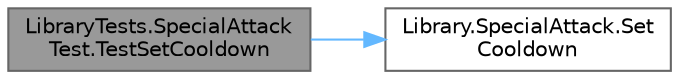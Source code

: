 digraph "LibraryTests.SpecialAttackTest.TestSetCooldown"
{
 // INTERACTIVE_SVG=YES
 // LATEX_PDF_SIZE
  bgcolor="transparent";
  edge [fontname=Helvetica,fontsize=10,labelfontname=Helvetica,labelfontsize=10];
  node [fontname=Helvetica,fontsize=10,shape=box,height=0.2,width=0.4];
  rankdir="LR";
  Node1 [id="Node000001",label="LibraryTests.SpecialAttack\lTest.TestSetCooldown",height=0.2,width=0.4,color="gray40", fillcolor="grey60", style="filled", fontcolor="black",tooltip="Verifica que el método SetCooldown() restablece a 4 el cooldown del ataque especial."];
  Node1 -> Node2 [id="edge1_Node000001_Node000002",color="steelblue1",style="solid",tooltip=" "];
  Node2 [id="Node000002",label="Library.SpecialAttack.Set\lCooldown",height=0.2,width=0.4,color="grey40", fillcolor="white", style="filled",URL="$classLibrary_1_1SpecialAttack.html#a69f6d5407485cc67a2b04ea75e81c601",tooltip="Le asigna 2 a el contador de turnos que se deben esperar para usar el ataque."];
}
